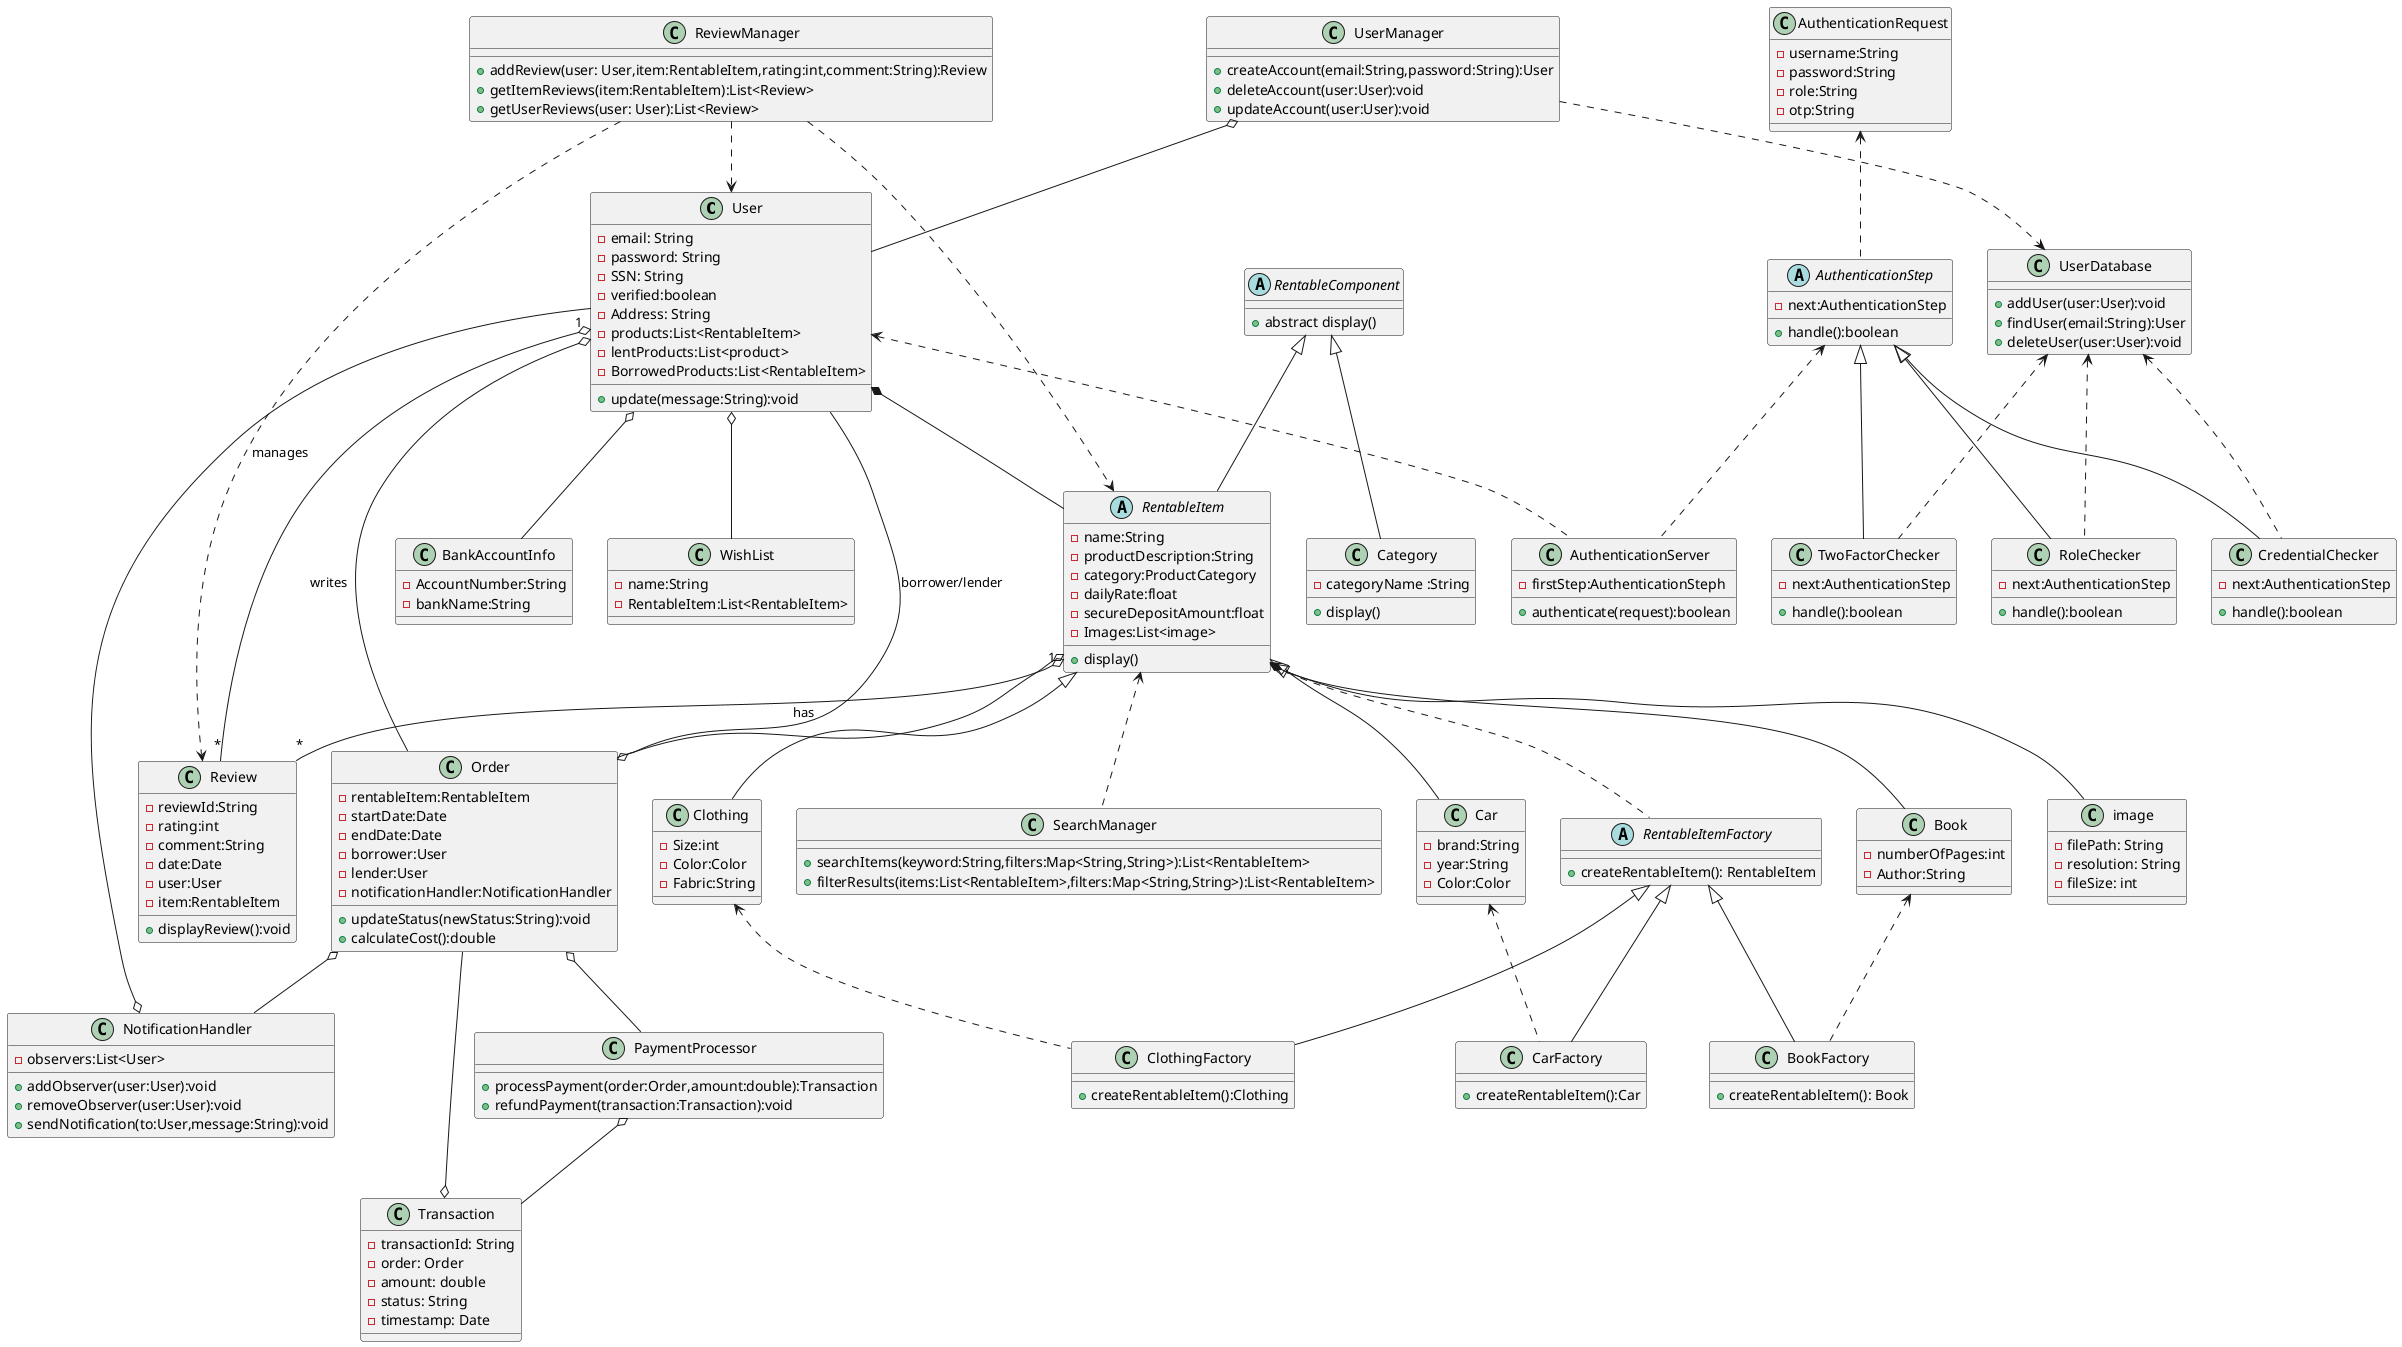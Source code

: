 @startuml
'https://plantuml.com/class-diagram





class User{
-email: String
-password: String
-SSN: String
-verified:boolean
-Address: String
-products:List<RentableItem>
-lentProducts:List<product>
-BorrowedProducts:List<RentableItem>
+update(message:String):void
}

class UserManager {
+createAccount(email:String,password:String):User
+deleteAccount(user:User):void
+updateAccount(user:User):void
}

class BankAccountInfo{
-AccountNumber:String
-bankName:String
}

class PaymentProcessor {
+processPayment(order:Order,amount:double):Transaction
+refundPayment(transaction:Transaction):void
}

class Transaction {
-transactionId: String
-order: Order
-amount: double
-status: String
-timestamp: Date
}


abstract class RentableItem{
-name:String
-productDescription:String
-category:ProductCategory
-dailyRate:float
-secureDepositAmount:float
-Images:List<image>
+display()
}

class SearchManager {
+searchItems(keyword:String,filters:Map<String,String>):List<RentableItem>
+filterResults(items:List<RentableItem>,filters:Map<String,String>):List<RentableItem>
}

class Clothing{
-Size:int
-Color:Color
-Fabric:String
}

class Book{
-numberOfPages:int
-Author:String
}

class Car{
-brand:String
-year:String
-Color:Color
}

class image{
-filePath: String
-resolution: String
-fileSize: int
}

class WishList{
-name:String
-RentableItem:List<RentableItem>
}

abstract class RentableItemFactory{
+createRentableItem(): RentableItem
}

class BookFactory{
+createRentableItem(): Book
}

class ClothingFactory{
+createRentableItem():Clothing
}

class CarFactory{
+createRentableItem():Car
}

abstract class RentableComponent{
+abstract display()
}

class Category{
-categoryName :String
+display()
}



class UserDatabase {
+addUser(user:User):void
+findUser(email:String):User
+deleteUser(user:User):void
}

class Order{
-rentableItem:RentableItem
-startDate:Date
-endDate:Date
-borrower:User
-lender:User
-notificationHandler:NotificationHandler
+updateStatus(newStatus:String):void
+calculateCost():double
}

class NotificationHandler {
-observers:List<User>
+addObserver(user:User):void
+removeObserver(user:User):void
+sendNotification(to:User,message:String):void
}

class AuthenticationServer{
-firstStep:AuthenticationSteph
+authenticate(request):boolean
}
class AuthenticationRequest{
-username:String
-password:String
-role:String
-otp:String
}

abstract class AuthenticationStep{
-next:AuthenticationStep
+handle():boolean
}

class CredentialChecker{
-next:AuthenticationStep
+handle():boolean
}

class RoleChecker{
-next:AuthenticationStep
+handle():boolean
}

class TwoFactorChecker{
-next:AuthenticationStep
+handle():boolean
}

class Review {
-reviewId:String
-rating:int
-comment:String
-date:Date
-user:User
-item:RentableItem
+displayReview():void
}

class ReviewManager {
+addReview(user: User,item:RentableItem,rating:int,comment:String):Review
+getItemReviews(item:RentableItem):List<Review>
+getUserReviews(user: User):List<Review>
}


UserManager o-- User
UserManager ..> UserDatabase

User o-- BankAccountInfo
PaymentProcessor o-- Transaction
Order o-- PaymentProcessor
Transaction o-- Order

User <.. AuthenticationServer
AuthenticationStep <.. AuthenticationServer
AuthenticationStep <|-- CredentialChecker
AuthenticationStep <|-- RoleChecker
AuthenticationStep <|-- TwoFactorChecker
AuthenticationRequest <.. AuthenticationStep
UserDatabase <.. CredentialChecker
UserDatabase <.. RoleChecker
UserDatabase <.. TwoFactorChecker

RentableItem <.. SearchManager

RentableItem *-- image
User *-- RentableItem
User o-- WishList

RentableItem <|-- Car
RentableItem <|-- Clothing
RentableItem <|-- Book

RentableItemFactory <|-- CarFactory
RentableItemFactory <|-- ClothingFactory
RentableItemFactory <|-- BookFactory
Car <.. CarFactory
Clothing <.. ClothingFactory
Book <.. BookFactory

RentableItem <.. RentableItemFactory


RentableComponent <|-- RentableItem
RentableComponent <|-- Category

User o-- Order
RentableItem o-- Order

NotificationHandler o-- User
Order o-- User : borrower/lender
Order o-- NotificationHandler


User "1" o-- "*" Review : "writes"
RentableItem "1" o-- "*" Review : "has"
ReviewManager ..> Review : "manages"
ReviewManager ..> User
ReviewManager ..> RentableItem
@enduml